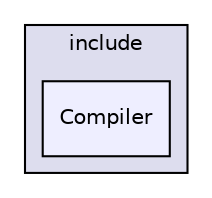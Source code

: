 digraph "include/assimp/include/Compiler" {
  compound=true
  node [ fontsize="10", fontname="Helvetica"];
  edge [ labelfontsize="10", labelfontname="Helvetica"];
  subgraph clusterdir_775f47f696c8e1c7e288eb84d9156930 {
    graph [ bgcolor="#ddddee", pencolor="black", label="include" fontname="Helvetica", fontsize="10", URL="dir_775f47f696c8e1c7e288eb84d9156930.html"]
  dir_5da2a656afadae239da10cb18e8ea97a [shape=box, label="Compiler", style="filled", fillcolor="#eeeeff", pencolor="black", URL="dir_5da2a656afadae239da10cb18e8ea97a.html"];
  }
}
